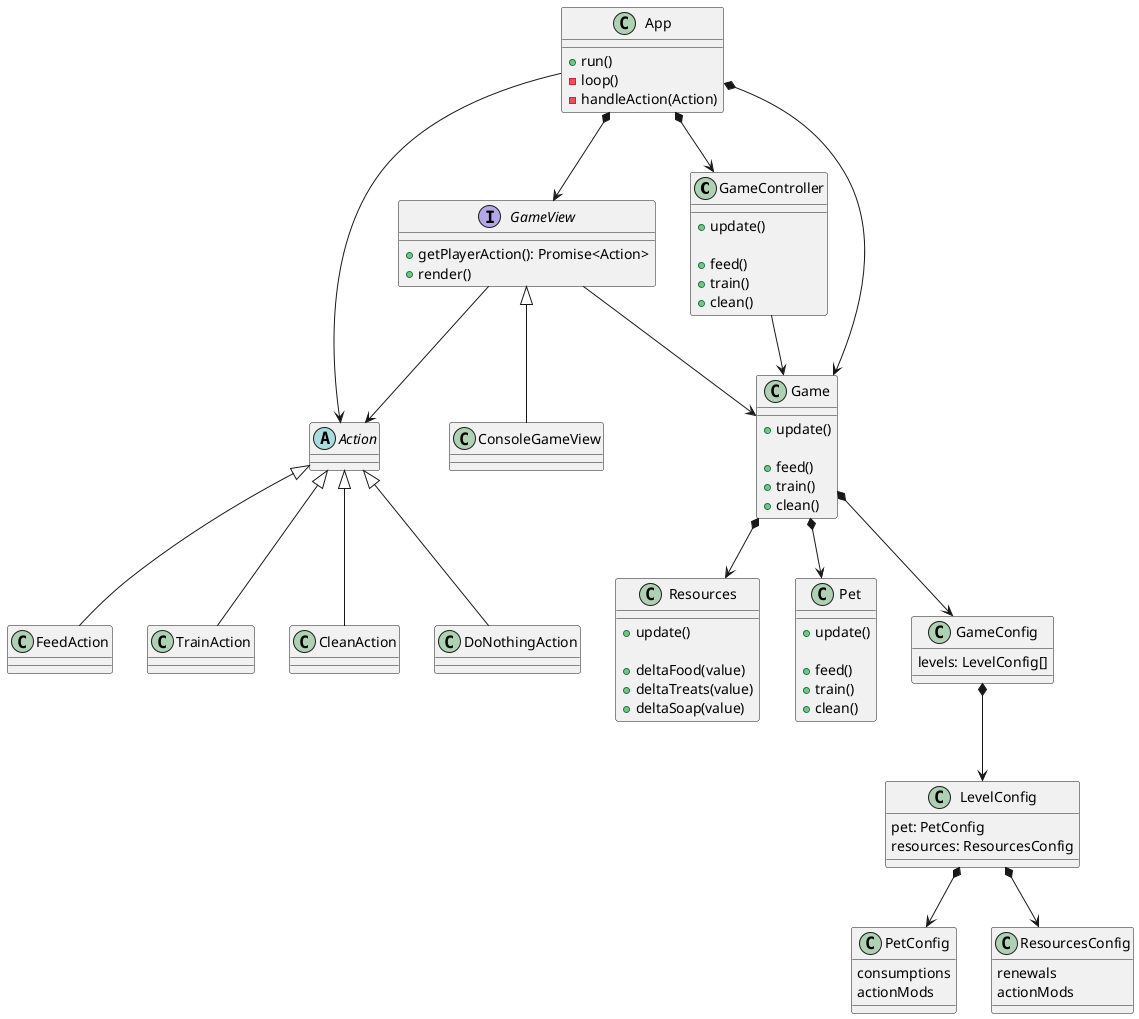 @startuml Design

class GameController {
  +update()

  +feed()
  +train()
  +clean()
}

abstract class Action

class FeedAction extends Action
class TrainAction extends Action
class CleanAction extends Action
class DoNothingAction extends Action


interface GameView {
  +getPlayerAction(): Promise<Action>
  +render()
}

class App{
  +run()
  -loop()
  -handleAction(Action)
}

App --> Action
GameView --> Action

class Game {
  +update()

  +feed()
  +train()
  +clean()
}

class Resources{
  +update()

  +deltaFood(value)
  +deltaTreats(value)
  +deltaSoap(value)
}

class Pet{
  +update()

  +feed()
  +train()
  +clean()
}

class GameConfig {
  levels: LevelConfig[]
}

class LevelConfig {
  pet: PetConfig
  resources: ResourcesConfig
}

class PetConfig {
  consumptions
  actionMods
}

class ResourcesConfig {
  renewals
  actionMods
}



Game *--> Resources
Game *--> Pet

Game *--> GameConfig
GameConfig *--> LevelConfig
LevelConfig *--> PetConfig
LevelConfig *--> ResourcesConfig

GameController --> Game

GameView --> Game
ConsoleGameView -up-|> GameView

App *--> GameController
App *--> GameView
App *--> Game


@enduml